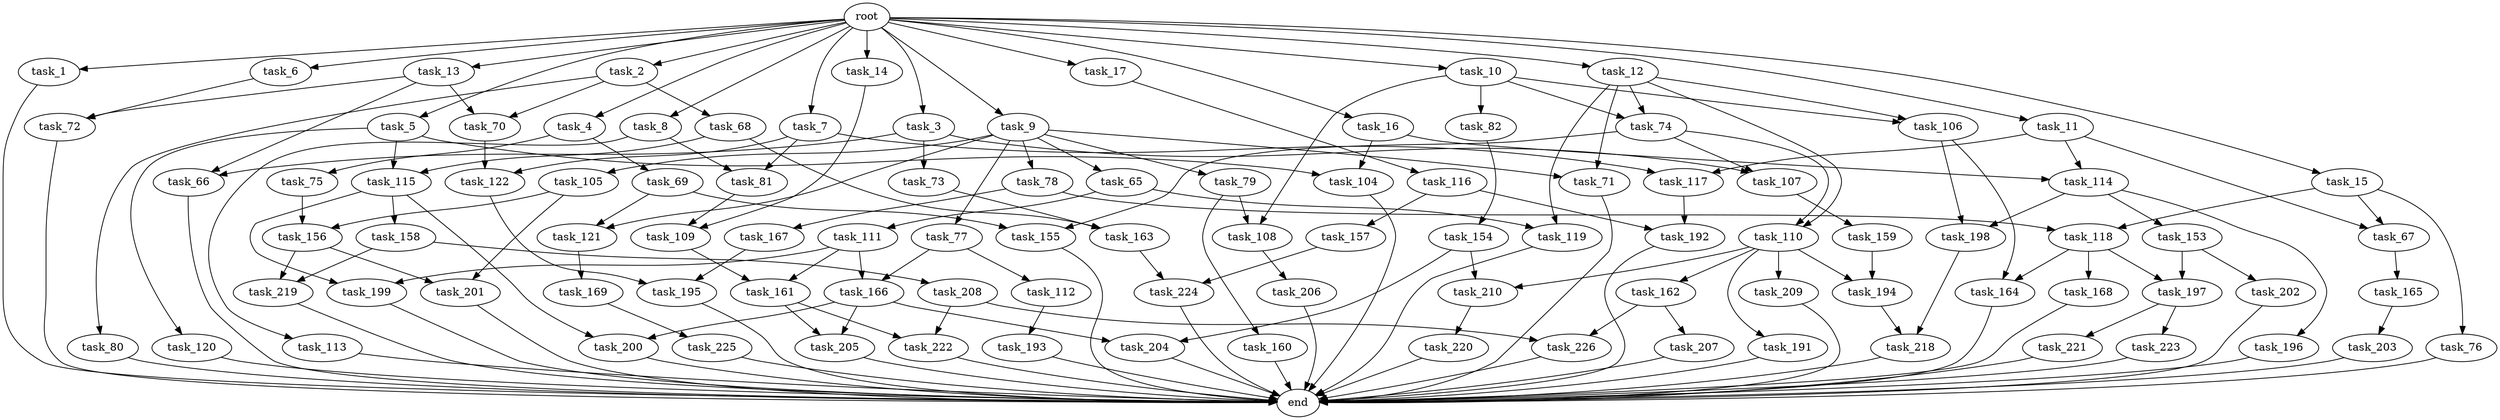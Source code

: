 digraph G {
  root [size="0.000000"];
  task_1 [size="1.024000"];
  task_2 [size="1.024000"];
  task_3 [size="1.024000"];
  task_4 [size="1.024000"];
  task_5 [size="1.024000"];
  task_6 [size="1.024000"];
  task_7 [size="1.024000"];
  task_8 [size="1.024000"];
  task_9 [size="1.024000"];
  task_10 [size="1.024000"];
  task_11 [size="1.024000"];
  task_12 [size="1.024000"];
  task_13 [size="1.024000"];
  task_14 [size="1.024000"];
  task_15 [size="1.024000"];
  task_16 [size="1.024000"];
  task_17 [size="1.024000"];
  task_65 [size="77309411.328000"];
  task_66 [size="386547056.640000"];
  task_67 [size="764504178.688000"];
  task_68 [size="858993459.200000"];
  task_69 [size="695784701.952000"];
  task_70 [size="1168231104.512000"];
  task_71 [size="111669149.696000"];
  task_72 [size="1005022347.264000"];
  task_73 [size="77309411.328000"];
  task_74 [size="68719476.736000"];
  task_75 [size="695784701.952000"];
  task_76 [size="549755813.888000"];
  task_77 [size="77309411.328000"];
  task_78 [size="77309411.328000"];
  task_79 [size="77309411.328000"];
  task_80 [size="858993459.200000"];
  task_81 [size="584115552.256000"];
  task_82 [size="34359738.368000"];
  task_104 [size="1005022347.264000"];
  task_105 [size="77309411.328000"];
  task_106 [size="68719476.736000"];
  task_107 [size="627065225.216000"];
  task_108 [size="111669149.696000"];
  task_109 [size="558345748.480000"];
  task_110 [size="584115552.256000"];
  task_111 [size="214748364.800000"];
  task_112 [size="309237645.312000"];
  task_113 [size="34359738.368000"];
  task_114 [size="523986010.112000"];
  task_115 [size="1391569403.904000"];
  task_116 [size="137438953.472000"];
  task_117 [size="764504178.688000"];
  task_118 [size="1408749273.088000"];
  task_119 [size="249108103.168000"];
  task_120 [size="695784701.952000"];
  task_121 [size="773094113.280000"];
  task_122 [size="1245540515.840000"];
  task_153 [size="137438953.472000"];
  task_154 [size="34359738.368000"];
  task_155 [size="1245540515.840000"];
  task_156 [size="893353197.568000"];
  task_157 [size="309237645.312000"];
  task_158 [size="34359738.368000"];
  task_159 [size="34359738.368000"];
  task_160 [size="77309411.328000"];
  task_161 [size="730144440.320000"];
  task_162 [size="858993459.200000"];
  task_163 [size="910533066.752000"];
  task_164 [size="429496729.600000"];
  task_165 [size="420906795.008000"];
  task_166 [size="1005022347.264000"];
  task_167 [size="858993459.200000"];
  task_168 [size="214748364.800000"];
  task_169 [size="549755813.888000"];
  task_191 [size="858993459.200000"];
  task_192 [size="343597383.680000"];
  task_193 [size="309237645.312000"];
  task_194 [size="1168231104.512000"];
  task_195 [size="858993459.200000"];
  task_196 [size="137438953.472000"];
  task_197 [size="429496729.600000"];
  task_198 [size="352187318.272000"];
  task_199 [size="730144440.320000"];
  task_200 [size="111669149.696000"];
  task_201 [size="893353197.568000"];
  task_202 [size="214748364.800000"];
  task_203 [size="695784701.952000"];
  task_204 [size="292057776.128000"];
  task_205 [size="111669149.696000"];
  task_206 [size="137438953.472000"];
  task_207 [size="695784701.952000"];
  task_208 [size="695784701.952000"];
  task_209 [size="858993459.200000"];
  task_210 [size="1073741824.000000"];
  task_218 [size="455266533.376000"];
  task_219 [size="1554778161.152000"];
  task_220 [size="309237645.312000"];
  task_221 [size="77309411.328000"];
  task_222 [size="249108103.168000"];
  task_223 [size="77309411.328000"];
  task_224 [size="618475290.624000"];
  task_225 [size="549755813.888000"];
  task_226 [size="910533066.752000"];
  end [size="0.000000"];

  root -> task_1 [size="1.000000"];
  root -> task_2 [size="1.000000"];
  root -> task_3 [size="1.000000"];
  root -> task_4 [size="1.000000"];
  root -> task_5 [size="1.000000"];
  root -> task_6 [size="1.000000"];
  root -> task_7 [size="1.000000"];
  root -> task_8 [size="1.000000"];
  root -> task_9 [size="1.000000"];
  root -> task_10 [size="1.000000"];
  root -> task_11 [size="1.000000"];
  root -> task_12 [size="1.000000"];
  root -> task_13 [size="1.000000"];
  root -> task_14 [size="1.000000"];
  root -> task_15 [size="1.000000"];
  root -> task_16 [size="1.000000"];
  root -> task_17 [size="1.000000"];
  task_1 -> end [size="1.000000"];
  task_2 -> task_68 [size="838860800.000000"];
  task_2 -> task_70 [size="838860800.000000"];
  task_2 -> task_80 [size="838860800.000000"];
  task_3 -> task_66 [size="75497472.000000"];
  task_3 -> task_73 [size="75497472.000000"];
  task_3 -> task_107 [size="75497472.000000"];
  task_4 -> task_69 [size="679477248.000000"];
  task_4 -> task_75 [size="679477248.000000"];
  task_5 -> task_104 [size="679477248.000000"];
  task_5 -> task_115 [size="679477248.000000"];
  task_5 -> task_120 [size="679477248.000000"];
  task_6 -> task_72 [size="679477248.000000"];
  task_7 -> task_81 [size="536870912.000000"];
  task_7 -> task_117 [size="536870912.000000"];
  task_7 -> task_122 [size="536870912.000000"];
  task_8 -> task_81 [size="33554432.000000"];
  task_8 -> task_113 [size="33554432.000000"];
  task_9 -> task_65 [size="75497472.000000"];
  task_9 -> task_71 [size="75497472.000000"];
  task_9 -> task_77 [size="75497472.000000"];
  task_9 -> task_78 [size="75497472.000000"];
  task_9 -> task_79 [size="75497472.000000"];
  task_9 -> task_105 [size="75497472.000000"];
  task_9 -> task_121 [size="75497472.000000"];
  task_10 -> task_74 [size="33554432.000000"];
  task_10 -> task_82 [size="33554432.000000"];
  task_10 -> task_106 [size="33554432.000000"];
  task_10 -> task_108 [size="33554432.000000"];
  task_11 -> task_67 [size="209715200.000000"];
  task_11 -> task_114 [size="209715200.000000"];
  task_11 -> task_117 [size="209715200.000000"];
  task_12 -> task_71 [size="33554432.000000"];
  task_12 -> task_74 [size="33554432.000000"];
  task_12 -> task_106 [size="33554432.000000"];
  task_12 -> task_110 [size="33554432.000000"];
  task_12 -> task_119 [size="33554432.000000"];
  task_13 -> task_66 [size="301989888.000000"];
  task_13 -> task_70 [size="301989888.000000"];
  task_13 -> task_72 [size="301989888.000000"];
  task_14 -> task_109 [size="411041792.000000"];
  task_15 -> task_67 [size="536870912.000000"];
  task_15 -> task_76 [size="536870912.000000"];
  task_15 -> task_118 [size="536870912.000000"];
  task_16 -> task_104 [size="301989888.000000"];
  task_16 -> task_114 [size="301989888.000000"];
  task_17 -> task_116 [size="134217728.000000"];
  task_65 -> task_111 [size="209715200.000000"];
  task_65 -> task_119 [size="209715200.000000"];
  task_66 -> end [size="1.000000"];
  task_67 -> task_165 [size="411041792.000000"];
  task_68 -> task_115 [size="679477248.000000"];
  task_68 -> task_163 [size="679477248.000000"];
  task_69 -> task_121 [size="679477248.000000"];
  task_69 -> task_155 [size="679477248.000000"];
  task_70 -> task_122 [size="679477248.000000"];
  task_71 -> end [size="1.000000"];
  task_72 -> end [size="1.000000"];
  task_73 -> task_163 [size="209715200.000000"];
  task_74 -> task_107 [size="536870912.000000"];
  task_74 -> task_110 [size="536870912.000000"];
  task_74 -> task_155 [size="536870912.000000"];
  task_75 -> task_156 [size="838860800.000000"];
  task_76 -> end [size="1.000000"];
  task_77 -> task_112 [size="301989888.000000"];
  task_77 -> task_166 [size="301989888.000000"];
  task_78 -> task_118 [size="838860800.000000"];
  task_78 -> task_167 [size="838860800.000000"];
  task_79 -> task_108 [size="75497472.000000"];
  task_79 -> task_160 [size="75497472.000000"];
  task_80 -> end [size="1.000000"];
  task_81 -> task_109 [size="134217728.000000"];
  task_82 -> task_154 [size="33554432.000000"];
  task_104 -> end [size="1.000000"];
  task_105 -> task_156 [size="33554432.000000"];
  task_105 -> task_201 [size="33554432.000000"];
  task_106 -> task_164 [size="209715200.000000"];
  task_106 -> task_198 [size="209715200.000000"];
  task_107 -> task_159 [size="33554432.000000"];
  task_108 -> task_206 [size="134217728.000000"];
  task_109 -> task_161 [size="33554432.000000"];
  task_110 -> task_162 [size="838860800.000000"];
  task_110 -> task_191 [size="838860800.000000"];
  task_110 -> task_194 [size="838860800.000000"];
  task_110 -> task_209 [size="838860800.000000"];
  task_110 -> task_210 [size="838860800.000000"];
  task_111 -> task_161 [size="679477248.000000"];
  task_111 -> task_166 [size="679477248.000000"];
  task_111 -> task_199 [size="679477248.000000"];
  task_112 -> task_193 [size="301989888.000000"];
  task_113 -> end [size="1.000000"];
  task_114 -> task_153 [size="134217728.000000"];
  task_114 -> task_196 [size="134217728.000000"];
  task_114 -> task_198 [size="134217728.000000"];
  task_115 -> task_158 [size="33554432.000000"];
  task_115 -> task_199 [size="33554432.000000"];
  task_115 -> task_200 [size="33554432.000000"];
  task_116 -> task_157 [size="301989888.000000"];
  task_116 -> task_192 [size="301989888.000000"];
  task_117 -> task_192 [size="33554432.000000"];
  task_118 -> task_164 [size="209715200.000000"];
  task_118 -> task_168 [size="209715200.000000"];
  task_118 -> task_197 [size="209715200.000000"];
  task_119 -> end [size="1.000000"];
  task_120 -> end [size="1.000000"];
  task_121 -> task_169 [size="536870912.000000"];
  task_122 -> task_195 [size="536870912.000000"];
  task_153 -> task_197 [size="209715200.000000"];
  task_153 -> task_202 [size="209715200.000000"];
  task_154 -> task_204 [size="209715200.000000"];
  task_154 -> task_210 [size="209715200.000000"];
  task_155 -> end [size="1.000000"];
  task_156 -> task_201 [size="838860800.000000"];
  task_156 -> task_219 [size="838860800.000000"];
  task_157 -> task_224 [size="301989888.000000"];
  task_158 -> task_208 [size="679477248.000000"];
  task_158 -> task_219 [size="679477248.000000"];
  task_159 -> task_194 [size="301989888.000000"];
  task_160 -> end [size="1.000000"];
  task_161 -> task_205 [size="33554432.000000"];
  task_161 -> task_222 [size="33554432.000000"];
  task_162 -> task_207 [size="679477248.000000"];
  task_162 -> task_226 [size="679477248.000000"];
  task_163 -> task_224 [size="301989888.000000"];
  task_164 -> end [size="1.000000"];
  task_165 -> task_203 [size="679477248.000000"];
  task_166 -> task_200 [size="75497472.000000"];
  task_166 -> task_204 [size="75497472.000000"];
  task_166 -> task_205 [size="75497472.000000"];
  task_167 -> task_195 [size="301989888.000000"];
  task_168 -> end [size="1.000000"];
  task_169 -> task_225 [size="536870912.000000"];
  task_191 -> end [size="1.000000"];
  task_192 -> end [size="1.000000"];
  task_193 -> end [size="1.000000"];
  task_194 -> task_218 [size="33554432.000000"];
  task_195 -> end [size="1.000000"];
  task_196 -> end [size="1.000000"];
  task_197 -> task_221 [size="75497472.000000"];
  task_197 -> task_223 [size="75497472.000000"];
  task_198 -> task_218 [size="411041792.000000"];
  task_199 -> end [size="1.000000"];
  task_200 -> end [size="1.000000"];
  task_201 -> end [size="1.000000"];
  task_202 -> end [size="1.000000"];
  task_203 -> end [size="1.000000"];
  task_204 -> end [size="1.000000"];
  task_205 -> end [size="1.000000"];
  task_206 -> end [size="1.000000"];
  task_207 -> end [size="1.000000"];
  task_208 -> task_222 [size="209715200.000000"];
  task_208 -> task_226 [size="209715200.000000"];
  task_209 -> end [size="1.000000"];
  task_210 -> task_220 [size="301989888.000000"];
  task_218 -> end [size="1.000000"];
  task_219 -> end [size="1.000000"];
  task_220 -> end [size="1.000000"];
  task_221 -> end [size="1.000000"];
  task_222 -> end [size="1.000000"];
  task_223 -> end [size="1.000000"];
  task_224 -> end [size="1.000000"];
  task_225 -> end [size="1.000000"];
  task_226 -> end [size="1.000000"];
}
